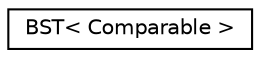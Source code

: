 digraph "Graphical Class Hierarchy"
{
 // LATEX_PDF_SIZE
  edge [fontname="Helvetica",fontsize="10",labelfontname="Helvetica",labelfontsize="10"];
  node [fontname="Helvetica",fontsize="10",shape=record];
  rankdir="LR";
  Node0 [label="BST\< Comparable \>",height=0.2,width=0.4,color="black", fillcolor="white", style="filled",URL="$classBST.html",tooltip=" "];
}
